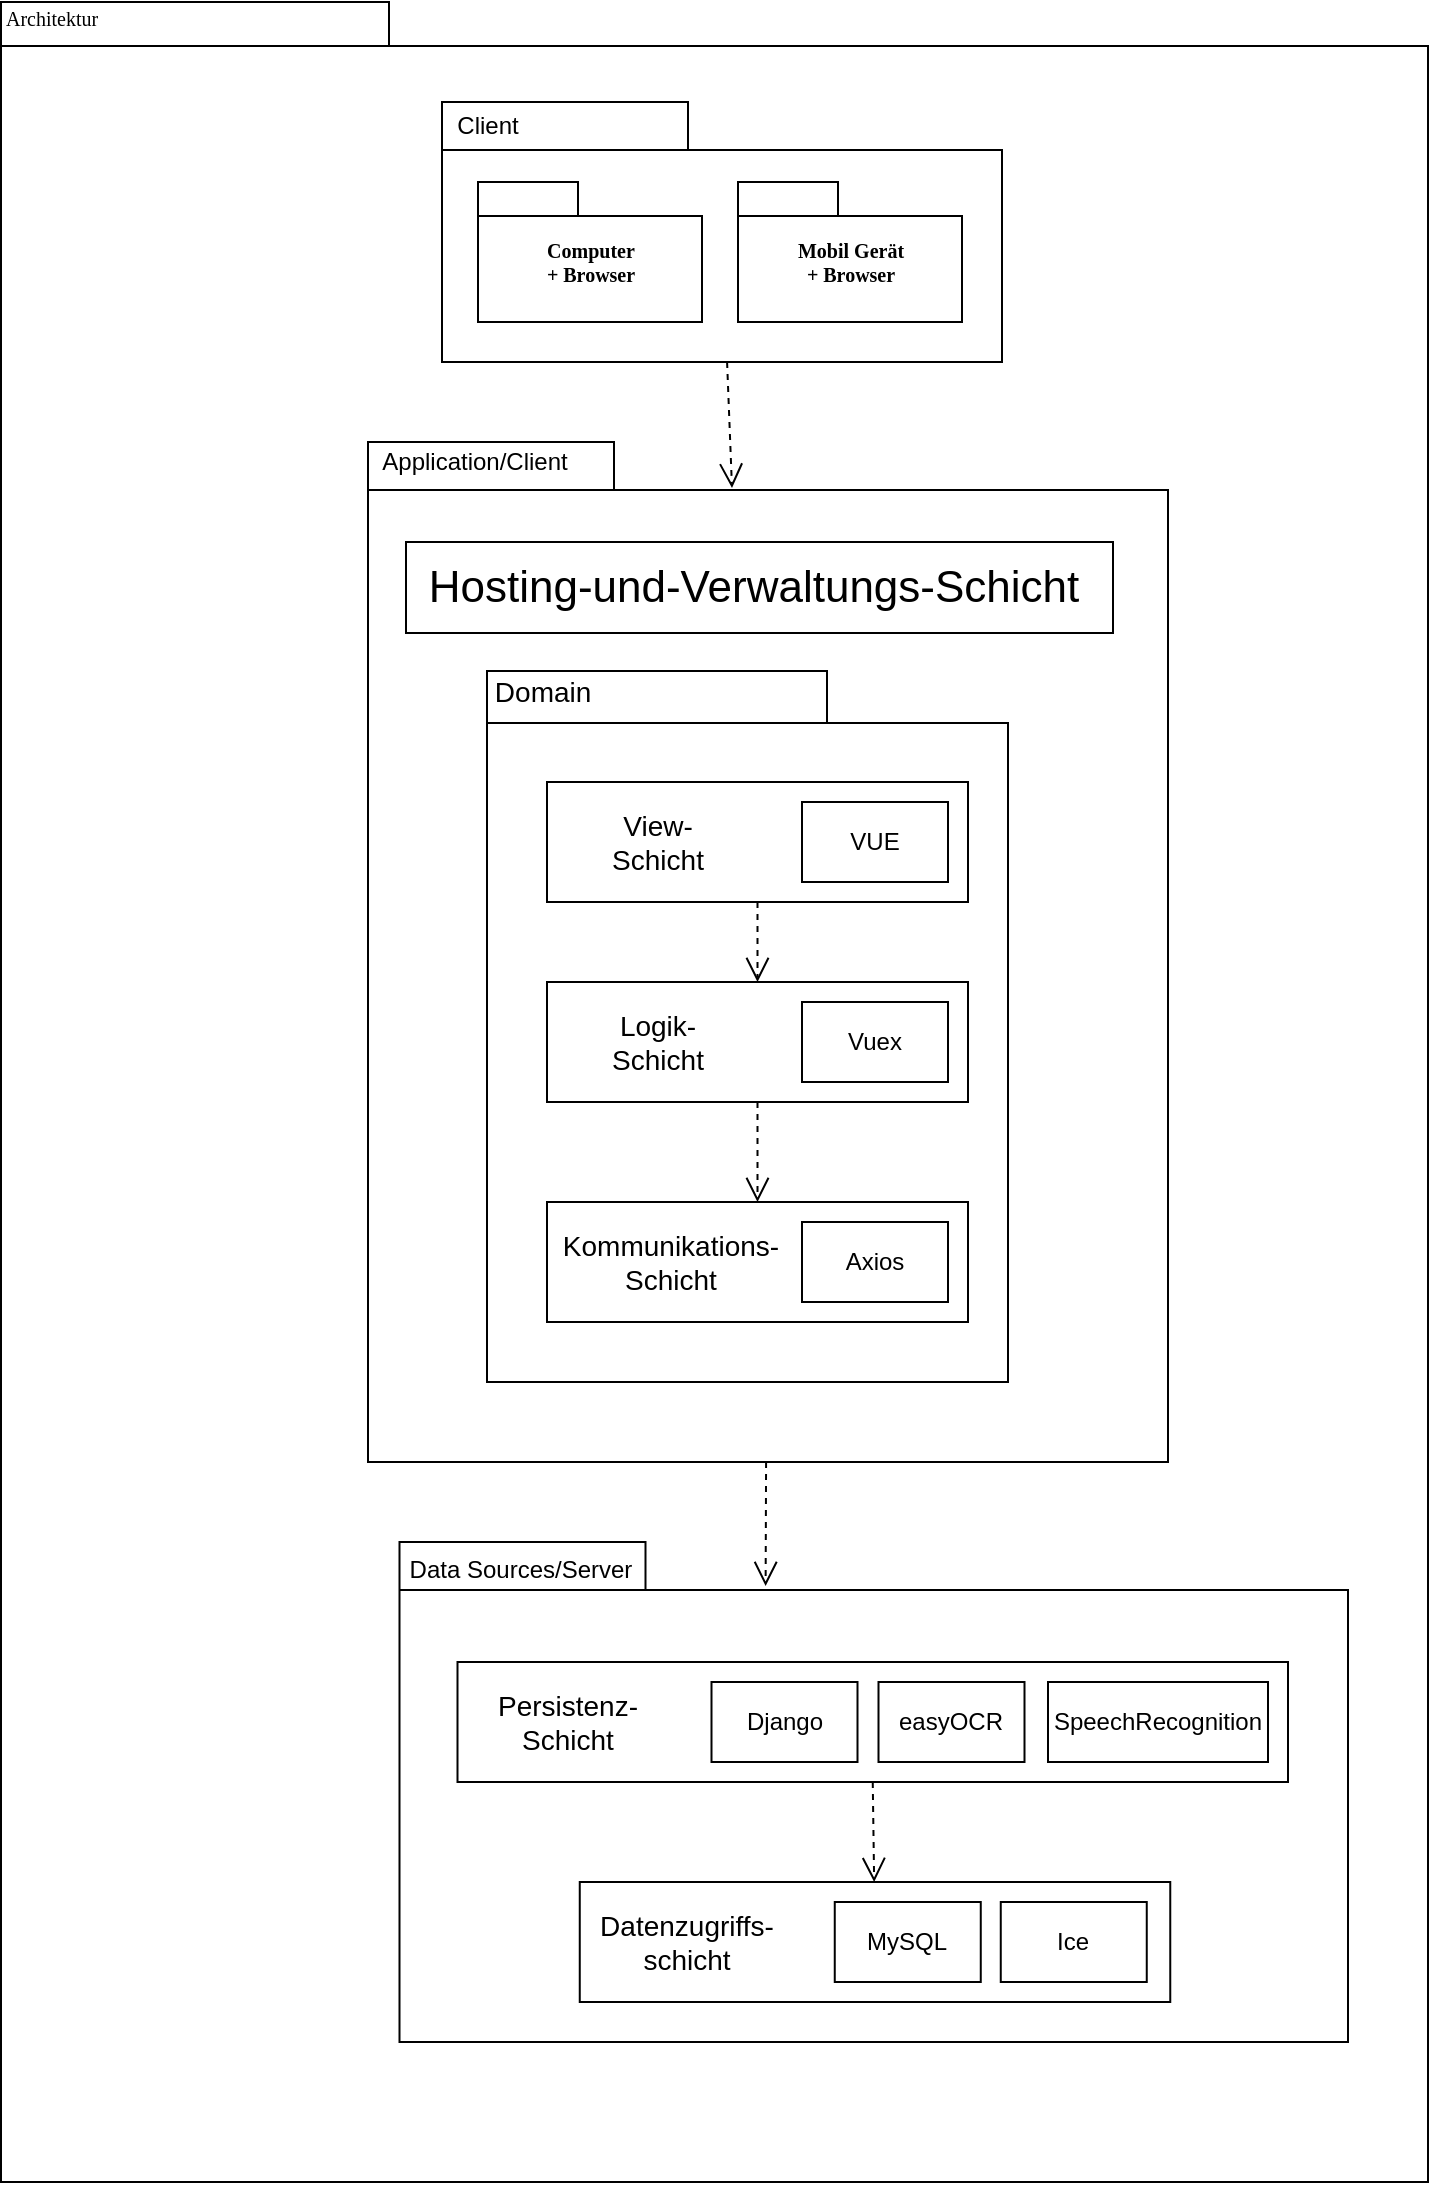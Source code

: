 <mxfile version="14.6.9" type="device"><diagram name="Page-1" id="b5b7bab2-c9e2-2cf4-8b2a-24fd1a2a6d21"><mxGraphModel dx="1422" dy="762" grid="1" gridSize="10" guides="1" tooltips="1" connect="1" arrows="1" fold="1" page="1" pageScale="1" pageWidth="827" pageHeight="1169" background="#ffffff" math="0" shadow="0"><root><mxCell id="0"/><mxCell id="1" parent="0"/><mxCell id="6e0c8c40b5770093-72" value="" style="shape=folder;fontStyle=1;spacingTop=10;tabWidth=194;tabHeight=22;tabPosition=left;html=1;rounded=0;shadow=0;comic=0;labelBackgroundColor=none;strokeWidth=1;fillColor=none;fontFamily=Verdana;fontSize=10;align=center;" parent="1" vertex="1"><mxGeometry x="326.5" y="210" width="713.5" height="1090" as="geometry"/></mxCell><mxCell id="6e0c8c40b5770093-47" value="" style="shape=folder;fontStyle=1;spacingTop=10;tabWidth=123;tabHeight=24;tabPosition=left;html=1;rounded=0;shadow=0;comic=0;labelBackgroundColor=none;strokeWidth=1;fontFamily=Verdana;fontSize=10;align=center;" parent="1" vertex="1"><mxGeometry x="525.75" y="980" width="474.25" height="250" as="geometry"/></mxCell><mxCell id="phuBPe5wFO-5HBKaPnCr-16" value="" style="rounded=0;whiteSpace=wrap;html=1;fontSize=14;" parent="1" vertex="1"><mxGeometry x="554.75" y="1040" width="415.25" height="60" as="geometry"/></mxCell><mxCell id="6e0c8c40b5770093-18" value="" style="group" parent="1" vertex="1" connectable="0"><mxGeometry x="547" y="260" width="280" height="130" as="geometry"/></mxCell><mxCell id="6e0c8c40b5770093-11" value="" style="shape=folder;fontStyle=1;spacingTop=10;tabWidth=123;tabHeight=24;tabPosition=left;html=1;rounded=0;shadow=0;comic=0;labelBackgroundColor=none;strokeWidth=1;fontFamily=Verdana;fontSize=10;align=center;" parent="6e0c8c40b5770093-18" vertex="1"><mxGeometry width="280" height="130" as="geometry"/></mxCell><mxCell id="6e0c8c40b5770093-15" value="Computer&lt;br&gt;+ Browser" style="shape=folder;fontStyle=1;spacingTop=10;tabWidth=50;tabHeight=17;tabPosition=left;html=1;rounded=0;shadow=0;comic=0;labelBackgroundColor=none;strokeWidth=1;fontFamily=Verdana;fontSize=10;align=center;" parent="6e0c8c40b5770093-18" vertex="1"><mxGeometry x="18" y="40" width="112" height="70" as="geometry"/></mxCell><mxCell id="6e0c8c40b5770093-17" value="Mobil Gerät&lt;br&gt;+ Browser" style="shape=folder;fontStyle=1;spacingTop=10;tabWidth=50;tabHeight=17;tabPosition=left;html=1;rounded=0;shadow=0;comic=0;labelBackgroundColor=none;strokeWidth=1;fontFamily=Verdana;fontSize=10;align=center;" parent="6e0c8c40b5770093-18" vertex="1"><mxGeometry x="148" y="40" width="112" height="70" as="geometry"/></mxCell><mxCell id="6e0c8c40b5770093-67" style="edgeStyle=none;rounded=0;html=1;entryX=0.386;entryY=0.088;entryPerimeter=0;dashed=1;labelBackgroundColor=none;startFill=0;endArrow=open;endFill=0;endSize=10;fontFamily=Verdana;fontSize=10;entryDx=0;entryDy=0;" parent="1" source="6e0c8c40b5770093-33" target="6e0c8c40b5770093-47" edge="1"><mxGeometry relative="1" as="geometry"/></mxCell><mxCell id="6e0c8c40b5770093-33" value="" style="shape=folder;fontStyle=1;spacingTop=10;tabWidth=123;tabHeight=24;tabPosition=left;html=1;rounded=0;shadow=0;comic=0;labelBackgroundColor=none;strokeColor=#000000;strokeWidth=1;fillColor=#ffffff;fontFamily=Verdana;fontSize=10;fontColor=#000000;align=center;" parent="1" vertex="1"><mxGeometry x="510" y="430" width="400" height="510" as="geometry"/></mxCell><mxCell id="6e0c8c40b5770093-42" value="" style="shape=folder;fontStyle=1;spacingTop=10;tabWidth=170;tabHeight=26;tabPosition=left;html=1;rounded=0;shadow=0;comic=0;labelBackgroundColor=none;strokeColor=#000000;strokeWidth=1;fillColor=#ffffff;fontFamily=Verdana;fontSize=10;fontColor=#000000;align=center;" parent="1" vertex="1"><mxGeometry x="569.5" y="544.5" width="260.5" height="355.5" as="geometry"/></mxCell><mxCell id="6e0c8c40b5770093-60" style="rounded=0;html=1;dashed=1;labelBackgroundColor=none;startFill=0;endArrow=open;endFill=0;endSize=10;fontFamily=Verdana;fontSize=10;entryX=0.455;entryY=0.045;entryDx=0;entryDy=0;entryPerimeter=0;" parent="1" source="6e0c8c40b5770093-11" target="6e0c8c40b5770093-33" edge="1"><mxGeometry relative="1" as="geometry"><mxPoint x="698" y="450" as="targetPoint"/></mxGeometry></mxCell><mxCell id="6e0c8c40b5770093-73" value="Architektur" style="text;html=1;align=left;verticalAlign=top;spacingTop=-4;fontSize=10;fontFamily=Verdana" parent="1" vertex="1"><mxGeometry x="326.5" y="210" width="130" height="20" as="geometry"/></mxCell><mxCell id="qFhwr3k-zay18LNBX6qV-1" value="Client" style="text;html=1;strokeColor=none;fillColor=none;align=center;verticalAlign=middle;whiteSpace=wrap;rounded=0;" parent="1" vertex="1"><mxGeometry x="550" y="262" width="40" height="20" as="geometry"/></mxCell><mxCell id="qFhwr3k-zay18LNBX6qV-2" value="Application/Client" style="text;html=1;strokeColor=none;fillColor=none;align=center;verticalAlign=middle;whiteSpace=wrap;rounded=0;" parent="1" vertex="1"><mxGeometry x="528.5" y="430" width="69" height="20" as="geometry"/></mxCell><mxCell id="qFhwr3k-zay18LNBX6qV-3" value="Data Sources/Server" style="text;html=1;strokeColor=none;fillColor=none;align=center;verticalAlign=middle;whiteSpace=wrap;rounded=0;" parent="1" vertex="1"><mxGeometry x="526.75" y="984" width="119" height="20" as="geometry"/></mxCell><mxCell id="qFhwr3k-zay18LNBX6qV-4" value="" style="rounded=0;whiteSpace=wrap;html=1;" parent="1" vertex="1"><mxGeometry x="529" y="480" width="353.5" height="45.5" as="geometry"/></mxCell><mxCell id="qFhwr3k-zay18LNBX6qV-6" value="Hosting-und-Verwaltungs-Schicht" style="text;html=1;strokeColor=none;fillColor=none;align=center;verticalAlign=middle;whiteSpace=wrap;rounded=0;fontSize=22;" parent="1" vertex="1"><mxGeometry x="532.5" y="492.75" width="340" height="20" as="geometry"/></mxCell><mxCell id="qFhwr3k-zay18LNBX6qV-7" value="Domain&amp;nbsp;" style="text;html=1;strokeColor=none;fillColor=none;align=center;verticalAlign=middle;whiteSpace=wrap;rounded=0;fontSize=14;" parent="1" vertex="1"><mxGeometry x="539" y="544.5" width="120.5" height="20" as="geometry"/></mxCell><mxCell id="qFhwr3k-zay18LNBX6qV-8" value="" style="rounded=0;whiteSpace=wrap;html=1;fontSize=14;" parent="1" vertex="1"><mxGeometry x="599.5" y="600" width="210.5" height="60" as="geometry"/></mxCell><mxCell id="phuBPe5wFO-5HBKaPnCr-1" value="&lt;span style=&quot;font-size: 14px&quot;&gt;View-Schicht&lt;/span&gt;" style="text;html=1;strokeColor=none;fillColor=none;align=center;verticalAlign=middle;whiteSpace=wrap;rounded=0;" parent="1" vertex="1"><mxGeometry x="634.5" y="620" width="40" height="20" as="geometry"/></mxCell><mxCell id="phuBPe5wFO-5HBKaPnCr-2" value="VUE" style="rounded=0;whiteSpace=wrap;html=1;" parent="1" vertex="1"><mxGeometry x="727" y="610" width="73" height="40" as="geometry"/></mxCell><mxCell id="phuBPe5wFO-5HBKaPnCr-3" value="" style="rounded=0;whiteSpace=wrap;html=1;fontSize=14;" parent="1" vertex="1"><mxGeometry x="599.5" y="700" width="210.5" height="60" as="geometry"/></mxCell><mxCell id="phuBPe5wFO-5HBKaPnCr-4" value="&lt;span style=&quot;font-size: 14px&quot;&gt;Logik-Schicht&lt;/span&gt;" style="text;html=1;strokeColor=none;fillColor=none;align=center;verticalAlign=middle;whiteSpace=wrap;rounded=0;" parent="1" vertex="1"><mxGeometry x="634.5" y="720" width="40" height="20" as="geometry"/></mxCell><mxCell id="phuBPe5wFO-5HBKaPnCr-5" value="Vuex" style="rounded=0;whiteSpace=wrap;html=1;" parent="1" vertex="1"><mxGeometry x="727" y="710" width="73" height="40" as="geometry"/></mxCell><mxCell id="phuBPe5wFO-5HBKaPnCr-9" value="" style="rounded=0;whiteSpace=wrap;html=1;fontSize=14;" parent="1" vertex="1"><mxGeometry x="599.5" y="810" width="210.5" height="60" as="geometry"/></mxCell><mxCell id="phuBPe5wFO-5HBKaPnCr-10" value="&lt;span style=&quot;font-size: 14px&quot;&gt;Kommunikations-Schicht&lt;/span&gt;" style="text;html=1;strokeColor=none;fillColor=none;align=center;verticalAlign=middle;whiteSpace=wrap;rounded=0;" parent="1" vertex="1"><mxGeometry x="640" y="830" width="42.5" height="20" as="geometry"/></mxCell><mxCell id="phuBPe5wFO-5HBKaPnCr-11" value="Axios" style="rounded=0;whiteSpace=wrap;html=1;" parent="1" vertex="1"><mxGeometry x="727" y="820" width="73" height="40" as="geometry"/></mxCell><mxCell id="phuBPe5wFO-5HBKaPnCr-12" style="rounded=0;html=1;dashed=1;labelBackgroundColor=none;startFill=0;endArrow=open;endFill=0;endSize=10;fontFamily=Verdana;fontSize=10;entryX=0.5;entryY=0;entryDx=0;entryDy=0;exitX=0.5;exitY=1;exitDx=0;exitDy=0;" parent="1" source="qFhwr3k-zay18LNBX6qV-8" target="phuBPe5wFO-5HBKaPnCr-3" edge="1"><mxGeometry relative="1" as="geometry"><mxPoint x="697.222" y="464.75" as="targetPoint"/><mxPoint x="697.111" y="400" as="sourcePoint"/></mxGeometry></mxCell><mxCell id="phuBPe5wFO-5HBKaPnCr-13" style="rounded=0;html=1;dashed=1;labelBackgroundColor=none;startFill=0;endArrow=open;endFill=0;endSize=10;fontFamily=Verdana;fontSize=10;exitX=0.5;exitY=1;exitDx=0;exitDy=0;" parent="1" source="phuBPe5wFO-5HBKaPnCr-3" target="phuBPe5wFO-5HBKaPnCr-9" edge="1"><mxGeometry relative="1" as="geometry"><mxPoint x="714.75" y="710" as="targetPoint"/><mxPoint x="714.75" y="670" as="sourcePoint"/></mxGeometry></mxCell><mxCell id="phuBPe5wFO-5HBKaPnCr-15" value="Django" style="rounded=0;whiteSpace=wrap;html=1;" parent="1" vertex="1"><mxGeometry x="681.75" y="1050" width="73" height="40" as="geometry"/></mxCell><mxCell id="phuBPe5wFO-5HBKaPnCr-17" value="&lt;span style=&quot;font-size: 14px&quot;&gt;Persistenz-Schicht&lt;/span&gt;" style="text;html=1;strokeColor=none;fillColor=none;align=center;verticalAlign=middle;whiteSpace=wrap;rounded=0;" parent="1" vertex="1"><mxGeometry x="589.75" y="1060" width="40" height="20" as="geometry"/></mxCell><mxCell id="phuBPe5wFO-5HBKaPnCr-19" value="" style="rounded=0;whiteSpace=wrap;html=1;fontSize=14;" parent="1" vertex="1"><mxGeometry x="615.88" y="1150" width="295.25" height="60" as="geometry"/></mxCell><mxCell id="phuBPe5wFO-5HBKaPnCr-20" value="&lt;span style=&quot;font-size: 14px&quot;&gt;Datenzugriffs-schicht&lt;/span&gt;" style="text;html=1;strokeColor=none;fillColor=none;align=center;verticalAlign=middle;whiteSpace=wrap;rounded=0;" parent="1" vertex="1"><mxGeometry x="648.38" y="1170" width="42.5" height="20" as="geometry"/></mxCell><mxCell id="phuBPe5wFO-5HBKaPnCr-21" value="MySQL" style="rounded=0;whiteSpace=wrap;html=1;" parent="1" vertex="1"><mxGeometry x="743.38" y="1160" width="73" height="40" as="geometry"/></mxCell><mxCell id="phuBPe5wFO-5HBKaPnCr-22" style="rounded=0;html=1;dashed=1;labelBackgroundColor=none;startFill=0;endArrow=open;endFill=0;endSize=10;fontFamily=Verdana;fontSize=10;exitX=0.5;exitY=1;exitDx=0;exitDy=0;" parent="1" source="phuBPe5wFO-5HBKaPnCr-16" target="phuBPe5wFO-5HBKaPnCr-19" edge="1"><mxGeometry relative="1" as="geometry"><mxPoint x="670" y="1050" as="targetPoint"/><mxPoint x="670" y="1010" as="sourcePoint"/></mxGeometry></mxCell><mxCell id="phuBPe5wFO-5HBKaPnCr-23" value="Ice" style="rounded=0;whiteSpace=wrap;html=1;" parent="1" vertex="1"><mxGeometry x="826.38" y="1160" width="73" height="40" as="geometry"/></mxCell><mxCell id="phuBPe5wFO-5HBKaPnCr-25" value="easyOCR" style="rounded=0;whiteSpace=wrap;html=1;" parent="1" vertex="1"><mxGeometry x="765.25" y="1050" width="73" height="40" as="geometry"/></mxCell><mxCell id="phuBPe5wFO-5HBKaPnCr-26" value="SpeechRecognition" style="rounded=0;whiteSpace=wrap;html=1;" parent="1" vertex="1"><mxGeometry x="850" y="1050" width="110" height="40" as="geometry"/></mxCell></root></mxGraphModel></diagram></mxfile>